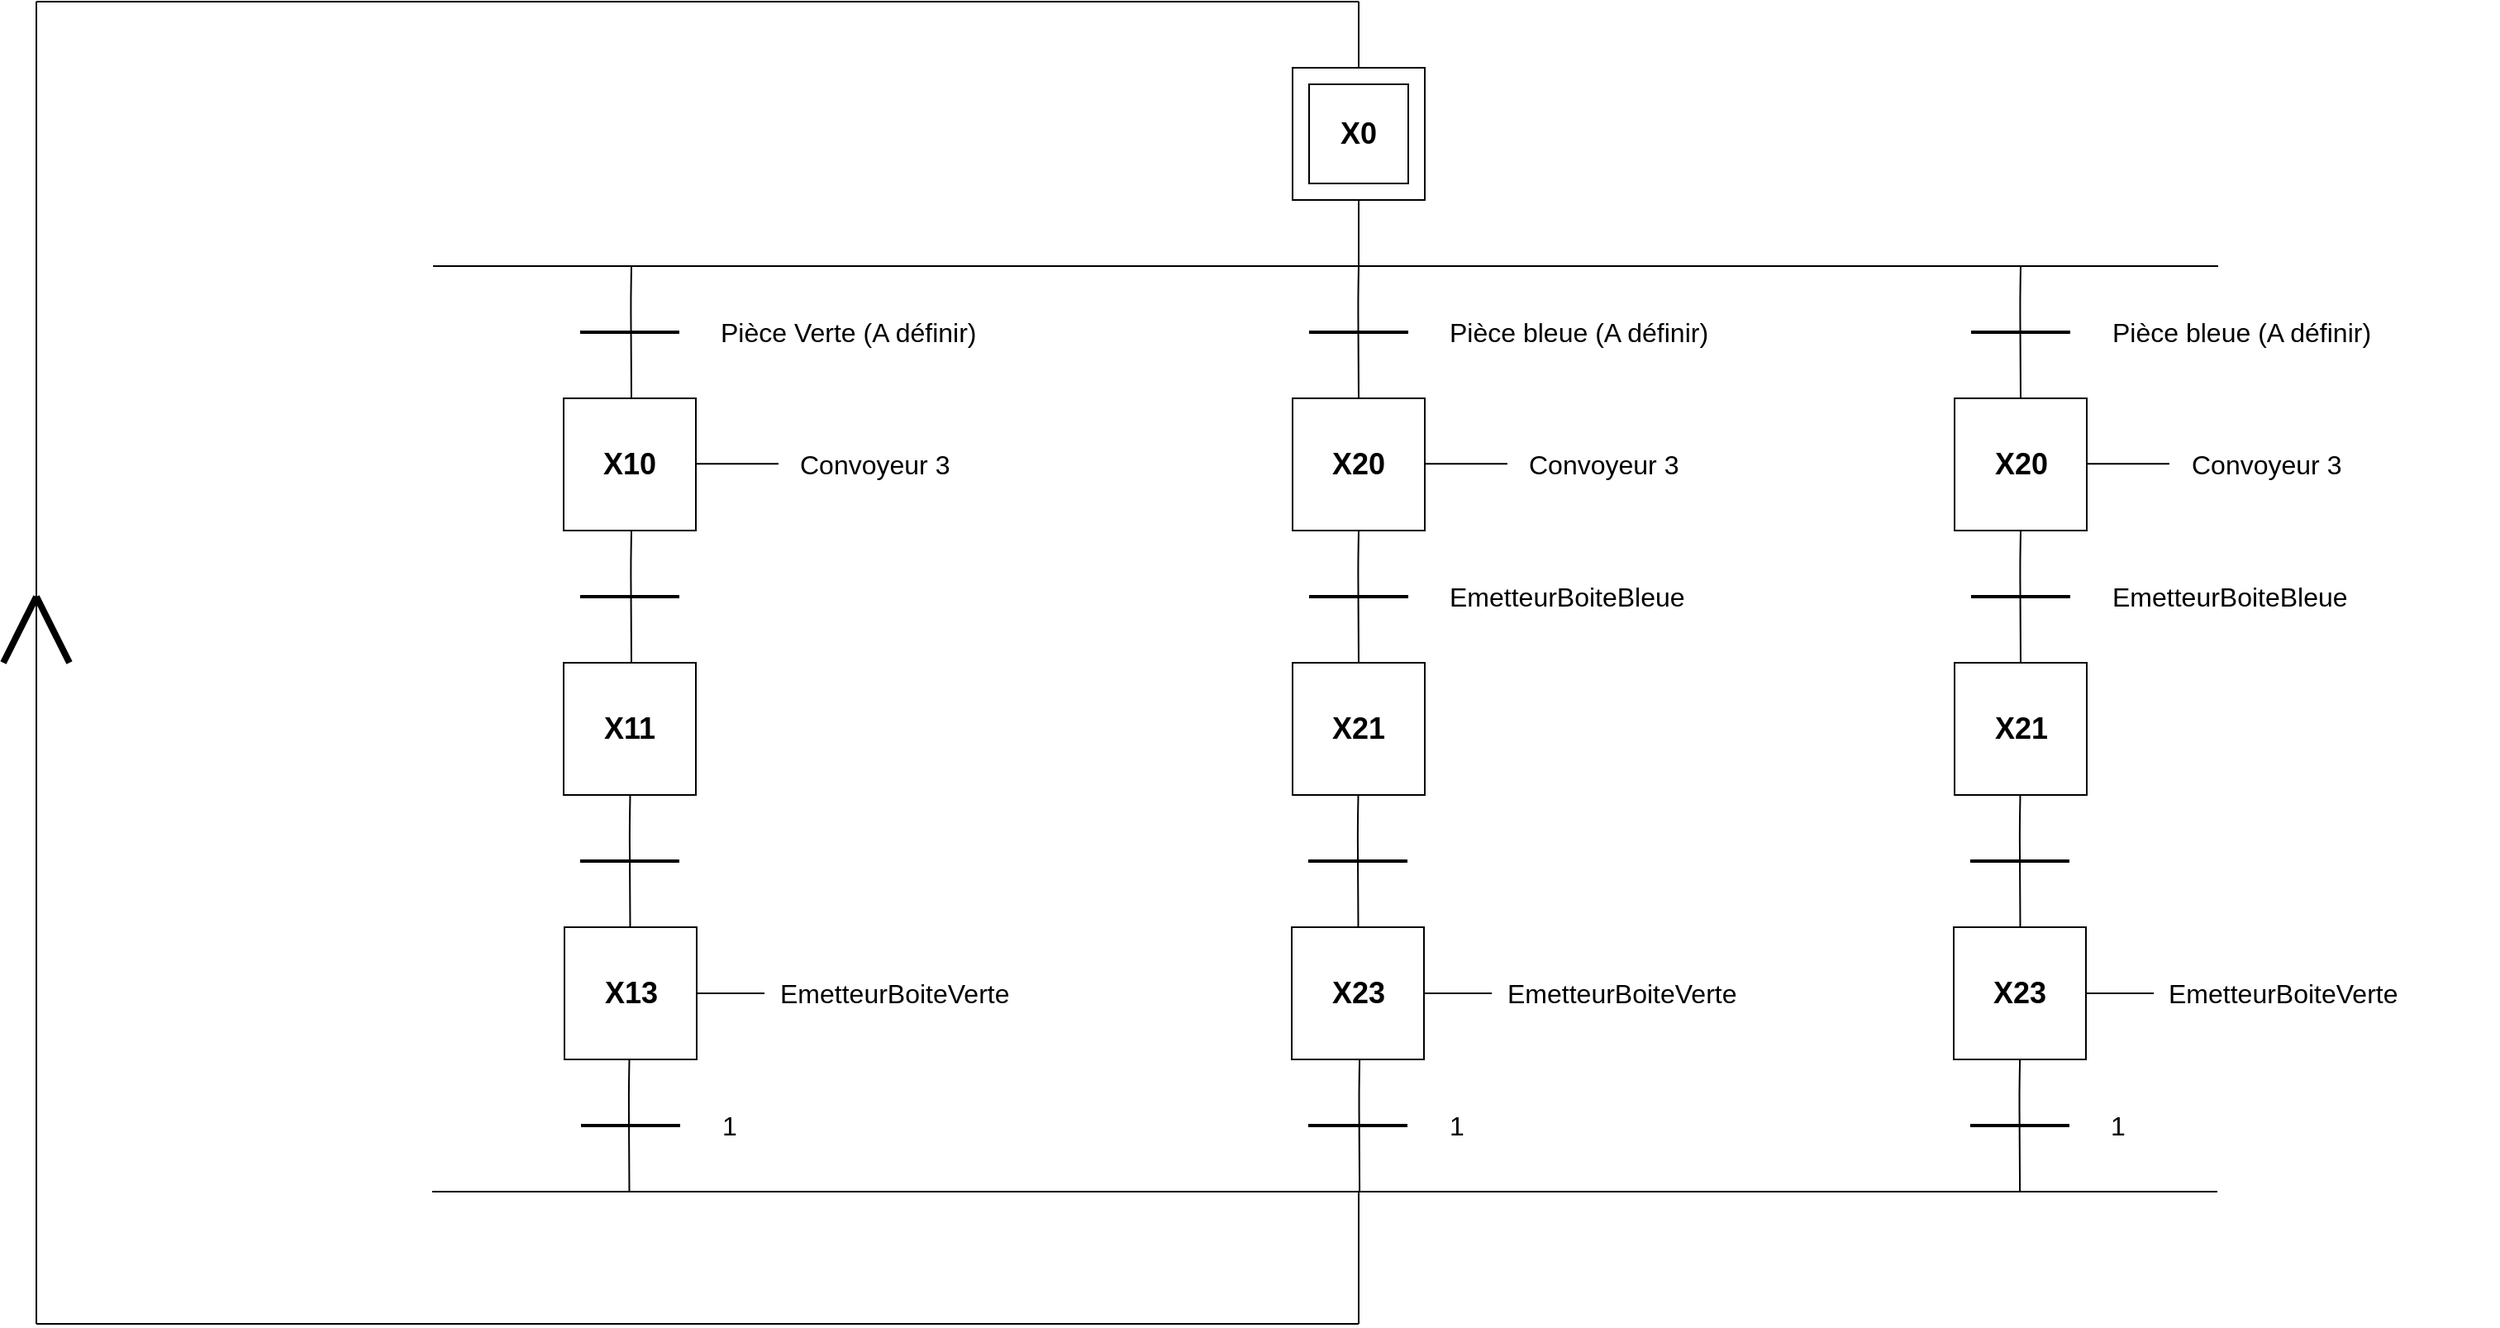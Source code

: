 <mxfile version="12.9.11" type="github">
  <diagram id="6RGJtID552MHEYvlB7BP" name="Page-1">
    <mxGraphModel dx="2557" dy="2082" grid="1" gridSize="10" guides="1" tooltips="1" connect="1" arrows="1" fold="1" page="1" pageScale="1" pageWidth="827" pageHeight="1169" math="0" shadow="0">
      <root>
        <object label="" id="0">
          <mxCell />
        </object>
        <mxCell id="1" parent="0" />
        <mxCell id="pG-HJHoj7xEh51rD5Gyk-8" value="" style="group" parent="1" vertex="1" connectable="0">
          <mxGeometry x="320" y="-1080" width="80" height="80" as="geometry" />
        </mxCell>
        <mxCell id="pG-HJHoj7xEh51rD5Gyk-7" value="" style="whiteSpace=wrap;html=1;aspect=fixed;" parent="pG-HJHoj7xEh51rD5Gyk-8" vertex="1">
          <mxGeometry width="80" height="80" as="geometry" />
        </mxCell>
        <mxCell id="pG-HJHoj7xEh51rD5Gyk-1" value="" style="whiteSpace=wrap;html=1;aspect=fixed;" parent="pG-HJHoj7xEh51rD5Gyk-8" vertex="1">
          <mxGeometry x="10" y="10" width="60" height="60" as="geometry" />
        </mxCell>
        <mxCell id="pG-HJHoj7xEh51rD5Gyk-20" value="&lt;font size=&quot;1&quot;&gt;&lt;b style=&quot;font-size: 18px&quot;&gt;X0&lt;/b&gt;&lt;/font&gt;" style="text;html=1;strokeColor=none;fillColor=none;align=center;verticalAlign=middle;whiteSpace=wrap;rounded=0;" parent="pG-HJHoj7xEh51rD5Gyk-8" vertex="1">
          <mxGeometry x="20" y="30" width="40" height="20" as="geometry" />
        </mxCell>
        <mxCell id="pG-HJHoj7xEh51rD5Gyk-28" value="" style="endArrow=none;html=1;strokeWidth=1;exitX=0.5;exitY=0;exitDx=0;exitDy=0;" parent="1" source="pG-HJHoj7xEh51rD5Gyk-7" edge="1">
          <mxGeometry width="50" height="50" relative="1" as="geometry">
            <mxPoint x="362" y="-1090" as="sourcePoint" />
            <mxPoint x="360" y="-1120" as="targetPoint" />
          </mxGeometry>
        </mxCell>
        <mxCell id="pG-HJHoj7xEh51rD5Gyk-30" value="" style="endArrow=none;html=1;strokeWidth=1;" parent="1" edge="1">
          <mxGeometry width="50" height="50" relative="1" as="geometry">
            <mxPoint x="-440" y="-1120" as="sourcePoint" />
            <mxPoint x="360" y="-1120" as="targetPoint" />
          </mxGeometry>
        </mxCell>
        <mxCell id="pG-HJHoj7xEh51rD5Gyk-56" value="" style="endArrow=none;html=1;strokeWidth=1;entryX=0.5;entryY=1;entryDx=0;entryDy=0;" parent="1" edge="1">
          <mxGeometry width="50" height="50" relative="1" as="geometry">
            <mxPoint x="360" y="-960" as="sourcePoint" />
            <mxPoint x="360" y="-1000" as="targetPoint" />
          </mxGeometry>
        </mxCell>
        <mxCell id="pG-HJHoj7xEh51rD5Gyk-58" value="" style="endArrow=none;html=1;strokeWidth=1;" parent="1" edge="1">
          <mxGeometry width="50" height="50" relative="1" as="geometry">
            <mxPoint x="-200" y="-960" as="sourcePoint" />
            <mxPoint x="880" y="-960" as="targetPoint" />
          </mxGeometry>
        </mxCell>
        <mxCell id="pG-HJHoj7xEh51rD5Gyk-59" value="" style="endArrow=none;html=1;entryX=0.5;entryY=1;entryDx=0;entryDy=0;exitX=0.5;exitY=0;exitDx=0;exitDy=0;" parent="1" edge="1">
          <mxGeometry width="50" height="50" relative="1" as="geometry">
            <mxPoint x="-80" y="-880" as="sourcePoint" />
            <mxPoint x="-80" y="-960" as="targetPoint" />
            <Array as="points">
              <mxPoint x="-80.34" y="-940" />
            </Array>
          </mxGeometry>
        </mxCell>
        <mxCell id="pG-HJHoj7xEh51rD5Gyk-60" value="" style="whiteSpace=wrap;html=1;aspect=fixed;" parent="1" vertex="1">
          <mxGeometry x="-121.0" y="-880" width="80" height="80" as="geometry" />
        </mxCell>
        <mxCell id="pG-HJHoj7xEh51rD5Gyk-61" value="" style="endArrow=none;html=1;strokeWidth=2;" parent="1" edge="1">
          <mxGeometry width="50" height="50" relative="1" as="geometry">
            <mxPoint x="-111" y="-920" as="sourcePoint" />
            <mxPoint x="-51" y="-920" as="targetPoint" />
          </mxGeometry>
        </mxCell>
        <mxCell id="pG-HJHoj7xEh51rD5Gyk-62" value="" style="endArrow=none;html=1;entryX=0.5;entryY=1;entryDx=0;entryDy=0;exitX=0.5;exitY=0;exitDx=0;exitDy=0;" parent="1" edge="1">
          <mxGeometry width="50" height="50" relative="1" as="geometry">
            <mxPoint x="-80" y="-720" as="sourcePoint" />
            <mxPoint x="-80" y="-800" as="targetPoint" />
            <Array as="points">
              <mxPoint x="-80.34" y="-780" />
            </Array>
          </mxGeometry>
        </mxCell>
        <mxCell id="pG-HJHoj7xEh51rD5Gyk-63" value="" style="whiteSpace=wrap;html=1;aspect=fixed;" parent="1" vertex="1">
          <mxGeometry x="-121.0" y="-720" width="80" height="80" as="geometry" />
        </mxCell>
        <mxCell id="pG-HJHoj7xEh51rD5Gyk-64" value="" style="endArrow=none;html=1;strokeWidth=2;" parent="1" edge="1">
          <mxGeometry width="50" height="50" relative="1" as="geometry">
            <mxPoint x="-111" y="-760" as="sourcePoint" />
            <mxPoint x="-51" y="-760" as="targetPoint" />
          </mxGeometry>
        </mxCell>
        <mxCell id="pG-HJHoj7xEh51rD5Gyk-65" value="&lt;font size=&quot;1&quot;&gt;&lt;b style=&quot;font-size: 18px&quot;&gt;X10&lt;/b&gt;&lt;/font&gt;" style="text;html=1;strokeColor=none;fillColor=none;align=center;verticalAlign=middle;whiteSpace=wrap;rounded=0;" parent="1" vertex="1">
          <mxGeometry x="-101" y="-850" width="40" height="20" as="geometry" />
        </mxCell>
        <mxCell id="pG-HJHoj7xEh51rD5Gyk-66" value="&lt;font size=&quot;1&quot;&gt;&lt;b style=&quot;font-size: 18px&quot;&gt;X11&lt;/b&gt;&lt;/font&gt;" style="text;html=1;strokeColor=none;fillColor=none;align=center;verticalAlign=middle;whiteSpace=wrap;rounded=0;" parent="1" vertex="1">
          <mxGeometry x="-101" y="-690" width="40" height="20" as="geometry" />
        </mxCell>
        <mxCell id="pG-HJHoj7xEh51rD5Gyk-67" value="&lt;font style=&quot;font-size: 16px&quot;&gt;Pièce Verte (A définir)&lt;/font&gt;" style="text;html=1;strokeColor=none;fillColor=none;align=left;verticalAlign=middle;whiteSpace=wrap;rounded=0;" parent="1" vertex="1">
          <mxGeometry x="-28" y="-930" width="188" height="20" as="geometry" />
        </mxCell>
        <mxCell id="pG-HJHoj7xEh51rD5Gyk-68" value="" style="endArrow=none;html=1;strokeWidth=1;" parent="1" edge="1">
          <mxGeometry width="50" height="50" relative="1" as="geometry">
            <mxPoint x="-41" y="-840.34" as="sourcePoint" />
            <mxPoint x="9" y="-840.34" as="targetPoint" />
          </mxGeometry>
        </mxCell>
        <mxCell id="pG-HJHoj7xEh51rD5Gyk-70" value="" style="endArrow=none;html=1;entryX=0.5;entryY=1;entryDx=0;entryDy=0;exitX=0.5;exitY=0;exitDx=0;exitDy=0;" parent="1" source="pG-HJHoj7xEh51rD5Gyk-71" edge="1">
          <mxGeometry width="50" height="50" relative="1" as="geometry">
            <mxPoint x="360" y="-920" as="sourcePoint" />
            <mxPoint x="360" y="-960" as="targetPoint" />
            <Array as="points">
              <mxPoint x="359.66" y="-940" />
            </Array>
          </mxGeometry>
        </mxCell>
        <mxCell id="pG-HJHoj7xEh51rD5Gyk-71" value="" style="whiteSpace=wrap;html=1;aspect=fixed;" parent="1" vertex="1">
          <mxGeometry x="320.0" y="-880" width="80" height="80" as="geometry" />
        </mxCell>
        <mxCell id="pG-HJHoj7xEh51rD5Gyk-72" value="" style="endArrow=none;html=1;strokeWidth=2;" parent="1" edge="1">
          <mxGeometry width="50" height="50" relative="1" as="geometry">
            <mxPoint x="330" y="-920" as="sourcePoint" />
            <mxPoint x="390" y="-920" as="targetPoint" />
          </mxGeometry>
        </mxCell>
        <mxCell id="pG-HJHoj7xEh51rD5Gyk-73" value="" style="endArrow=none;html=1;entryX=0.5;entryY=1;entryDx=0;entryDy=0;exitX=0.5;exitY=0;exitDx=0;exitDy=0;" parent="1" source="pG-HJHoj7xEh51rD5Gyk-74" edge="1">
          <mxGeometry width="50" height="50" relative="1" as="geometry">
            <mxPoint x="360" y="-760" as="sourcePoint" />
            <mxPoint x="360" y="-800" as="targetPoint" />
            <Array as="points">
              <mxPoint x="359.66" y="-780" />
            </Array>
          </mxGeometry>
        </mxCell>
        <mxCell id="pG-HJHoj7xEh51rD5Gyk-74" value="" style="whiteSpace=wrap;html=1;aspect=fixed;" parent="1" vertex="1">
          <mxGeometry x="320.0" y="-720" width="80" height="80" as="geometry" />
        </mxCell>
        <mxCell id="pG-HJHoj7xEh51rD5Gyk-75" value="" style="endArrow=none;html=1;strokeWidth=2;" parent="1" edge="1">
          <mxGeometry width="50" height="50" relative="1" as="geometry">
            <mxPoint x="330" y="-760" as="sourcePoint" />
            <mxPoint x="390" y="-760" as="targetPoint" />
          </mxGeometry>
        </mxCell>
        <mxCell id="pG-HJHoj7xEh51rD5Gyk-76" value="&lt;font size=&quot;1&quot;&gt;&lt;b style=&quot;font-size: 18px&quot;&gt;X20&lt;/b&gt;&lt;/font&gt;" style="text;html=1;strokeColor=none;fillColor=none;align=center;verticalAlign=middle;whiteSpace=wrap;rounded=0;" parent="1" vertex="1">
          <mxGeometry x="340" y="-850" width="40" height="20" as="geometry" />
        </mxCell>
        <mxCell id="pG-HJHoj7xEh51rD5Gyk-77" value="&lt;font size=&quot;1&quot;&gt;&lt;b style=&quot;font-size: 18px&quot;&gt;X21&lt;/b&gt;&lt;/font&gt;" style="text;html=1;strokeColor=none;fillColor=none;align=center;verticalAlign=middle;whiteSpace=wrap;rounded=0;" parent="1" vertex="1">
          <mxGeometry x="340" y="-690" width="40" height="20" as="geometry" />
        </mxCell>
        <mxCell id="pG-HJHoj7xEh51rD5Gyk-78" value="&lt;font style=&quot;font-size: 16px&quot;&gt;Pièce bleue (A définir)&lt;br&gt;&lt;/font&gt;" style="text;html=1;strokeColor=none;fillColor=none;align=left;verticalAlign=middle;whiteSpace=wrap;rounded=0;" parent="1" vertex="1">
          <mxGeometry x="413" y="-930" width="236" height="20" as="geometry" />
        </mxCell>
        <mxCell id="pG-HJHoj7xEh51rD5Gyk-79" value="" style="endArrow=none;html=1;strokeWidth=1;" parent="1" edge="1">
          <mxGeometry width="50" height="50" relative="1" as="geometry">
            <mxPoint x="400" y="-840.34" as="sourcePoint" />
            <mxPoint x="450" y="-840.34" as="targetPoint" />
          </mxGeometry>
        </mxCell>
        <mxCell id="pG-HJHoj7xEh51rD5Gyk-80" value="&lt;font style=&quot;font-size: 16px&quot;&gt;EmetteurBoiteBleue&lt;br&gt;&lt;/font&gt;" style="text;html=1;strokeColor=none;fillColor=none;align=left;verticalAlign=middle;whiteSpace=wrap;rounded=0;" parent="1" vertex="1">
          <mxGeometry x="413" y="-770" width="236" height="20" as="geometry" />
        </mxCell>
        <mxCell id="pG-HJHoj7xEh51rD5Gyk-81" value="" style="endArrow=none;html=1;strokeWidth=1;" parent="1" edge="1">
          <mxGeometry width="50" height="50" relative="1" as="geometry">
            <mxPoint x="-440" y="-320" as="sourcePoint" />
            <mxPoint x="-440" y="-1120" as="targetPoint" />
          </mxGeometry>
        </mxCell>
        <mxCell id="pG-HJHoj7xEh51rD5Gyk-82" value="" style="endArrow=none;html=1;strokeWidth=4;" parent="1" edge="1">
          <mxGeometry width="50" height="50" relative="1" as="geometry">
            <mxPoint x="-460" y="-720" as="sourcePoint" />
            <mxPoint x="-440" y="-760" as="targetPoint" />
          </mxGeometry>
        </mxCell>
        <mxCell id="pG-HJHoj7xEh51rD5Gyk-83" value="" style="endArrow=none;html=1;strokeWidth=4;" parent="1" edge="1">
          <mxGeometry width="50" height="50" relative="1" as="geometry">
            <mxPoint x="-420" y="-720" as="sourcePoint" />
            <mxPoint x="-440" y="-760" as="targetPoint" />
          </mxGeometry>
        </mxCell>
        <mxCell id="uFdm-P2WvE3M775zOYVF-6" value="&lt;font style=&quot;font-size: 16px&quot;&gt;Convoyeur 3&lt;/font&gt;" style="text;html=1;strokeColor=none;fillColor=none;align=left;verticalAlign=middle;whiteSpace=wrap;rounded=0;" parent="1" vertex="1">
          <mxGeometry x="20" y="-850" width="100" height="20" as="geometry" />
        </mxCell>
        <mxCell id="uFdm-P2WvE3M775zOYVF-46" value="" style="endArrow=none;html=1;strokeWidth=1;" parent="1" edge="1">
          <mxGeometry width="50" height="50" relative="1" as="geometry">
            <mxPoint x="-200.5" y="-400" as="sourcePoint" />
            <mxPoint x="879.5" y="-400" as="targetPoint" />
          </mxGeometry>
        </mxCell>
        <mxCell id="uFdm-P2WvE3M775zOYVF-75" value="&lt;font style=&quot;font-size: 16px&quot;&gt;&lt;br&gt;&lt;/font&gt;" style="text;html=1;strokeColor=none;fillColor=none;align=left;verticalAlign=middle;whiteSpace=wrap;rounded=0;" parent="1" vertex="1">
          <mxGeometry x="412.5" y="-450" width="106" height="20" as="geometry" />
        </mxCell>
        <mxCell id="Xxqxk4Q40JCaoxF1TCv4-14" value="&lt;font style=&quot;font-size: 16px&quot;&gt;Convoyeur 3&lt;/font&gt;" style="text;html=1;strokeColor=none;fillColor=none;align=left;verticalAlign=middle;whiteSpace=wrap;rounded=0;" parent="1" vertex="1">
          <mxGeometry x="461" y="-850" width="100" height="20" as="geometry" />
        </mxCell>
        <mxCell id="Xxqxk4Q40JCaoxF1TCv4-51" value="" style="whiteSpace=wrap;html=1;aspect=fixed;" parent="1" vertex="1">
          <mxGeometry x="-120.5" y="-560" width="80" height="80" as="geometry" />
        </mxCell>
        <mxCell id="Xxqxk4Q40JCaoxF1TCv4-52" value="&lt;font size=&quot;1&quot;&gt;&lt;b style=&quot;font-size: 18px&quot;&gt;X13&lt;/b&gt;&lt;/font&gt;" style="text;html=1;strokeColor=none;fillColor=none;align=center;verticalAlign=middle;whiteSpace=wrap;rounded=0;" parent="1" vertex="1">
          <mxGeometry x="-100.5" y="-530" width="40" height="20" as="geometry" />
        </mxCell>
        <mxCell id="Xxqxk4Q40JCaoxF1TCv4-54" value="&lt;font style=&quot;font-size: 16px&quot;&gt;EmetteurBoiteVerte&lt;/font&gt;" style="text;html=1;strokeColor=none;fillColor=none;align=left;verticalAlign=middle;whiteSpace=wrap;rounded=0;" parent="1" vertex="1">
          <mxGeometry x="7.5" y="-530" width="140" height="20" as="geometry" />
        </mxCell>
        <mxCell id="Xxqxk4Q40JCaoxF1TCv4-55" value="" style="endArrow=none;html=1;strokeWidth=1;entryX=0;entryY=0.5;entryDx=0;entryDy=0;exitX=1;exitY=0.5;exitDx=0;exitDy=0;" parent="1" source="Xxqxk4Q40JCaoxF1TCv4-51" edge="1">
          <mxGeometry width="50" height="50" relative="1" as="geometry">
            <mxPoint x="-40.5" y="-520.5" as="sourcePoint" />
            <mxPoint x="0.5" y="-520" as="targetPoint" />
          </mxGeometry>
        </mxCell>
        <mxCell id="Xxqxk4Q40JCaoxF1TCv4-58" value="" style="endArrow=none;html=1;strokeWidth=2;" parent="1" edge="1">
          <mxGeometry width="50" height="50" relative="1" as="geometry">
            <mxPoint x="-110.5" y="-440.0" as="sourcePoint" />
            <mxPoint x="-50.5" y="-440.0" as="targetPoint" />
          </mxGeometry>
        </mxCell>
        <mxCell id="Xxqxk4Q40JCaoxF1TCv4-59" value="&lt;font style=&quot;font-size: 16px&quot;&gt;1&lt;br&gt;&lt;/font&gt;" style="text;html=1;strokeColor=none;fillColor=none;align=left;verticalAlign=middle;whiteSpace=wrap;rounded=0;" parent="1" vertex="1">
          <mxGeometry x="-27.5" y="-450" width="128" height="20" as="geometry" />
        </mxCell>
        <mxCell id="Xxqxk4Q40JCaoxF1TCv4-61" value="" style="whiteSpace=wrap;html=1;aspect=fixed;" parent="1" vertex="1">
          <mxGeometry x="319.5" y="-560" width="80" height="80" as="geometry" />
        </mxCell>
        <mxCell id="Xxqxk4Q40JCaoxF1TCv4-62" value="&lt;font size=&quot;1&quot;&gt;&lt;b style=&quot;font-size: 18px&quot;&gt;X23&lt;/b&gt;&lt;/font&gt;" style="text;html=1;strokeColor=none;fillColor=none;align=center;verticalAlign=middle;whiteSpace=wrap;rounded=0;" parent="1" vertex="1">
          <mxGeometry x="339.5" y="-530" width="40" height="20" as="geometry" />
        </mxCell>
        <mxCell id="Xxqxk4Q40JCaoxF1TCv4-64" value="&lt;font style=&quot;font-size: 16px&quot;&gt;EmetteurBoiteVerte&lt;/font&gt;" style="text;html=1;strokeColor=none;fillColor=none;align=left;verticalAlign=middle;whiteSpace=wrap;rounded=0;" parent="1" vertex="1">
          <mxGeometry x="447.5" y="-530" width="140" height="20" as="geometry" />
        </mxCell>
        <mxCell id="Xxqxk4Q40JCaoxF1TCv4-65" value="" style="endArrow=none;html=1;strokeWidth=1;entryX=0;entryY=0.5;entryDx=0;entryDy=0;exitX=1;exitY=0.5;exitDx=0;exitDy=0;" parent="1" source="Xxqxk4Q40JCaoxF1TCv4-61" edge="1">
          <mxGeometry width="50" height="50" relative="1" as="geometry">
            <mxPoint x="399.5" y="-520.5" as="sourcePoint" />
            <mxPoint x="440.5" y="-520" as="targetPoint" />
          </mxGeometry>
        </mxCell>
        <mxCell id="Xxqxk4Q40JCaoxF1TCv4-66" value="" style="endArrow=none;html=1;strokeWidth=2;" parent="1" edge="1">
          <mxGeometry width="50" height="50" relative="1" as="geometry">
            <mxPoint x="329.5" y="-440" as="sourcePoint" />
            <mxPoint x="389.5" y="-440" as="targetPoint" />
          </mxGeometry>
        </mxCell>
        <mxCell id="Xxqxk4Q40JCaoxF1TCv4-67" value="&lt;font style=&quot;font-size: 16px&quot;&gt;1&lt;br&gt;&lt;/font&gt;" style="text;html=1;strokeColor=none;fillColor=none;align=left;verticalAlign=middle;whiteSpace=wrap;rounded=0;" parent="1" vertex="1">
          <mxGeometry x="412.5" y="-450" width="128" height="20" as="geometry" />
        </mxCell>
        <mxCell id="b3lF-4TVhLqoULIirI4z-1" value="" style="endArrow=none;html=1;entryX=0.5;entryY=1;entryDx=0;entryDy=0;exitX=0.5;exitY=0;exitDx=0;exitDy=0;" parent="1" edge="1">
          <mxGeometry width="50" height="50" relative="1" as="geometry">
            <mxPoint x="-80.75" y="-560" as="sourcePoint" />
            <mxPoint x="-80.75" y="-640" as="targetPoint" />
            <Array as="points">
              <mxPoint x="-81.09" y="-620" />
            </Array>
          </mxGeometry>
        </mxCell>
        <mxCell id="b3lF-4TVhLqoULIirI4z-2" value="" style="endArrow=none;html=1;entryX=0.5;entryY=1;entryDx=0;entryDy=0;exitX=0.5;exitY=0;exitDx=0;exitDy=0;" parent="1" edge="1">
          <mxGeometry width="50" height="50" relative="1" as="geometry">
            <mxPoint x="-81.25" y="-400.0" as="sourcePoint" />
            <mxPoint x="-81.25" y="-480" as="targetPoint" />
            <Array as="points">
              <mxPoint x="-81.59" y="-460" />
            </Array>
          </mxGeometry>
        </mxCell>
        <mxCell id="b3lF-4TVhLqoULIirI4z-3" value="" style="endArrow=none;html=1;strokeWidth=2;" parent="1" edge="1">
          <mxGeometry width="50" height="50" relative="1" as="geometry">
            <mxPoint x="-111" y="-600.0" as="sourcePoint" />
            <mxPoint x="-51" y="-600.0" as="targetPoint" />
          </mxGeometry>
        </mxCell>
        <mxCell id="b3lF-4TVhLqoULIirI4z-5" value="" style="endArrow=none;html=1;entryX=0.5;entryY=1;entryDx=0;entryDy=0;exitX=0.5;exitY=0;exitDx=0;exitDy=0;" parent="1" edge="1">
          <mxGeometry width="50" height="50" relative="1" as="geometry">
            <mxPoint x="359.75" y="-560.0" as="sourcePoint" />
            <mxPoint x="359.75" y="-640" as="targetPoint" />
            <Array as="points">
              <mxPoint x="359.41" y="-620" />
            </Array>
          </mxGeometry>
        </mxCell>
        <mxCell id="b3lF-4TVhLqoULIirI4z-6" value="" style="endArrow=none;html=1;strokeWidth=2;" parent="1" edge="1">
          <mxGeometry width="50" height="50" relative="1" as="geometry">
            <mxPoint x="329.5" y="-600.0" as="sourcePoint" />
            <mxPoint x="389.5" y="-600.0" as="targetPoint" />
          </mxGeometry>
        </mxCell>
        <mxCell id="b3lF-4TVhLqoULIirI4z-8" value="" style="endArrow=none;html=1;entryX=0.5;entryY=1;entryDx=0;entryDy=0;exitX=0.5;exitY=0;exitDx=0;exitDy=0;" parent="1" edge="1">
          <mxGeometry width="50" height="50" relative="1" as="geometry">
            <mxPoint x="360.55" y="-400.0" as="sourcePoint" />
            <mxPoint x="360.55" y="-480.0" as="targetPoint" />
            <Array as="points">
              <mxPoint x="360.21" y="-460" />
            </Array>
          </mxGeometry>
        </mxCell>
        <mxCell id="b3lF-4TVhLqoULIirI4z-13" value="" style="endArrow=none;html=1;entryX=0.5;entryY=1;entryDx=0;entryDy=0;exitX=0.5;exitY=0;exitDx=0;exitDy=0;" parent="1" source="b3lF-4TVhLqoULIirI4z-14" edge="1">
          <mxGeometry width="50" height="50" relative="1" as="geometry">
            <mxPoint x="760.5" y="-920" as="sourcePoint" />
            <mxPoint x="760.5" y="-960" as="targetPoint" />
            <Array as="points">
              <mxPoint x="760.16" y="-940" />
            </Array>
          </mxGeometry>
        </mxCell>
        <mxCell id="b3lF-4TVhLqoULIirI4z-14" value="" style="whiteSpace=wrap;html=1;aspect=fixed;" parent="1" vertex="1">
          <mxGeometry x="720.5" y="-880" width="80" height="80" as="geometry" />
        </mxCell>
        <mxCell id="b3lF-4TVhLqoULIirI4z-15" value="" style="endArrow=none;html=1;strokeWidth=2;" parent="1" edge="1">
          <mxGeometry width="50" height="50" relative="1" as="geometry">
            <mxPoint x="730.5" y="-920" as="sourcePoint" />
            <mxPoint x="790.5" y="-920" as="targetPoint" />
          </mxGeometry>
        </mxCell>
        <mxCell id="b3lF-4TVhLqoULIirI4z-16" value="" style="endArrow=none;html=1;entryX=0.5;entryY=1;entryDx=0;entryDy=0;exitX=0.5;exitY=0;exitDx=0;exitDy=0;" parent="1" source="b3lF-4TVhLqoULIirI4z-17" edge="1">
          <mxGeometry width="50" height="50" relative="1" as="geometry">
            <mxPoint x="760.5" y="-760" as="sourcePoint" />
            <mxPoint x="760.5" y="-800" as="targetPoint" />
            <Array as="points">
              <mxPoint x="760.16" y="-780" />
            </Array>
          </mxGeometry>
        </mxCell>
        <mxCell id="b3lF-4TVhLqoULIirI4z-17" value="" style="whiteSpace=wrap;html=1;aspect=fixed;" parent="1" vertex="1">
          <mxGeometry x="720.5" y="-720" width="80" height="80" as="geometry" />
        </mxCell>
        <mxCell id="b3lF-4TVhLqoULIirI4z-18" value="" style="endArrow=none;html=1;strokeWidth=2;" parent="1" edge="1">
          <mxGeometry width="50" height="50" relative="1" as="geometry">
            <mxPoint x="730.5" y="-760" as="sourcePoint" />
            <mxPoint x="790.5" y="-760" as="targetPoint" />
          </mxGeometry>
        </mxCell>
        <mxCell id="b3lF-4TVhLqoULIirI4z-19" value="&lt;font size=&quot;1&quot;&gt;&lt;b style=&quot;font-size: 18px&quot;&gt;X20&lt;/b&gt;&lt;/font&gt;" style="text;html=1;strokeColor=none;fillColor=none;align=center;verticalAlign=middle;whiteSpace=wrap;rounded=0;" parent="1" vertex="1">
          <mxGeometry x="740.5" y="-850" width="40" height="20" as="geometry" />
        </mxCell>
        <mxCell id="b3lF-4TVhLqoULIirI4z-20" value="&lt;font size=&quot;1&quot;&gt;&lt;b style=&quot;font-size: 18px&quot;&gt;X21&lt;/b&gt;&lt;/font&gt;" style="text;html=1;strokeColor=none;fillColor=none;align=center;verticalAlign=middle;whiteSpace=wrap;rounded=0;" parent="1" vertex="1">
          <mxGeometry x="740.5" y="-690" width="40" height="20" as="geometry" />
        </mxCell>
        <mxCell id="b3lF-4TVhLqoULIirI4z-21" value="&lt;font style=&quot;font-size: 16px&quot;&gt;Pièce bleue (A définir)&lt;br&gt;&lt;/font&gt;" style="text;html=1;strokeColor=none;fillColor=none;align=left;verticalAlign=middle;whiteSpace=wrap;rounded=0;" parent="1" vertex="1">
          <mxGeometry x="813.5" y="-930" width="236" height="20" as="geometry" />
        </mxCell>
        <mxCell id="b3lF-4TVhLqoULIirI4z-22" value="" style="endArrow=none;html=1;strokeWidth=1;" parent="1" edge="1">
          <mxGeometry width="50" height="50" relative="1" as="geometry">
            <mxPoint x="800.5" y="-840.34" as="sourcePoint" />
            <mxPoint x="850.5" y="-840.34" as="targetPoint" />
          </mxGeometry>
        </mxCell>
        <mxCell id="b3lF-4TVhLqoULIirI4z-23" value="&lt;font style=&quot;font-size: 16px&quot;&gt;EmetteurBoiteBleue&lt;br&gt;&lt;/font&gt;" style="text;html=1;strokeColor=none;fillColor=none;align=left;verticalAlign=middle;whiteSpace=wrap;rounded=0;" parent="1" vertex="1">
          <mxGeometry x="813.5" y="-770" width="236" height="20" as="geometry" />
        </mxCell>
        <mxCell id="b3lF-4TVhLqoULIirI4z-24" value="&lt;font style=&quot;font-size: 16px&quot;&gt;&lt;br&gt;&lt;/font&gt;" style="text;html=1;strokeColor=none;fillColor=none;align=left;verticalAlign=middle;whiteSpace=wrap;rounded=0;" parent="1" vertex="1">
          <mxGeometry x="813" y="-450" width="106" height="20" as="geometry" />
        </mxCell>
        <mxCell id="b3lF-4TVhLqoULIirI4z-26" value="&lt;font style=&quot;font-size: 16px&quot;&gt;Convoyeur 3&lt;/font&gt;" style="text;html=1;strokeColor=none;fillColor=none;align=left;verticalAlign=middle;whiteSpace=wrap;rounded=0;" parent="1" vertex="1">
          <mxGeometry x="861.5" y="-850" width="100" height="20" as="geometry" />
        </mxCell>
        <mxCell id="b3lF-4TVhLqoULIirI4z-27" value="" style="whiteSpace=wrap;html=1;aspect=fixed;" parent="1" vertex="1">
          <mxGeometry x="720" y="-560" width="80" height="80" as="geometry" />
        </mxCell>
        <mxCell id="b3lF-4TVhLqoULIirI4z-28" value="&lt;font size=&quot;1&quot;&gt;&lt;b style=&quot;font-size: 18px&quot;&gt;X23&lt;/b&gt;&lt;/font&gt;" style="text;html=1;strokeColor=none;fillColor=none;align=center;verticalAlign=middle;whiteSpace=wrap;rounded=0;" parent="1" vertex="1">
          <mxGeometry x="740" y="-530" width="40" height="20" as="geometry" />
        </mxCell>
        <mxCell id="b3lF-4TVhLqoULIirI4z-30" value="&lt;font style=&quot;font-size: 16px&quot;&gt;EmetteurBoiteVerte&lt;/font&gt;" style="text;html=1;strokeColor=none;fillColor=none;align=left;verticalAlign=middle;whiteSpace=wrap;rounded=0;" parent="1" vertex="1">
          <mxGeometry x="848" y="-530" width="140" height="20" as="geometry" />
        </mxCell>
        <mxCell id="b3lF-4TVhLqoULIirI4z-31" value="" style="endArrow=none;html=1;strokeWidth=1;entryX=0;entryY=0.5;entryDx=0;entryDy=0;exitX=1;exitY=0.5;exitDx=0;exitDy=0;" parent="1" source="b3lF-4TVhLqoULIirI4z-27" edge="1">
          <mxGeometry width="50" height="50" relative="1" as="geometry">
            <mxPoint x="800" y="-520.5" as="sourcePoint" />
            <mxPoint x="841" y="-520" as="targetPoint" />
          </mxGeometry>
        </mxCell>
        <mxCell id="b3lF-4TVhLqoULIirI4z-32" value="" style="endArrow=none;html=1;strokeWidth=2;" parent="1" edge="1">
          <mxGeometry width="50" height="50" relative="1" as="geometry">
            <mxPoint x="730" y="-440" as="sourcePoint" />
            <mxPoint x="790" y="-440" as="targetPoint" />
          </mxGeometry>
        </mxCell>
        <mxCell id="b3lF-4TVhLqoULIirI4z-33" value="&lt;font style=&quot;font-size: 16px&quot;&gt;1&lt;br&gt;&lt;/font&gt;" style="text;html=1;strokeColor=none;fillColor=none;align=left;verticalAlign=middle;whiteSpace=wrap;rounded=0;" parent="1" vertex="1">
          <mxGeometry x="813" y="-450" width="128" height="20" as="geometry" />
        </mxCell>
        <mxCell id="b3lF-4TVhLqoULIirI4z-34" value="" style="endArrow=none;html=1;entryX=0.5;entryY=1;entryDx=0;entryDy=0;exitX=0.5;exitY=0;exitDx=0;exitDy=0;" parent="1" edge="1">
          <mxGeometry width="50" height="50" relative="1" as="geometry">
            <mxPoint x="760.25" y="-560.0" as="sourcePoint" />
            <mxPoint x="760.25" y="-640" as="targetPoint" />
            <Array as="points">
              <mxPoint x="759.91" y="-620" />
            </Array>
          </mxGeometry>
        </mxCell>
        <mxCell id="b3lF-4TVhLqoULIirI4z-35" value="" style="endArrow=none;html=1;strokeWidth=2;" parent="1" edge="1">
          <mxGeometry width="50" height="50" relative="1" as="geometry">
            <mxPoint x="730" y="-600.0" as="sourcePoint" />
            <mxPoint x="790" y="-600.0" as="targetPoint" />
          </mxGeometry>
        </mxCell>
        <mxCell id="b3lF-4TVhLqoULIirI4z-36" value="" style="endArrow=none;html=1;entryX=0.5;entryY=1;entryDx=0;entryDy=0;exitX=0.5;exitY=0;exitDx=0;exitDy=0;" parent="1" edge="1">
          <mxGeometry width="50" height="50" relative="1" as="geometry">
            <mxPoint x="760.05" y="-400" as="sourcePoint" />
            <mxPoint x="760.05" y="-480" as="targetPoint" />
            <Array as="points">
              <mxPoint x="759.71" y="-460" />
            </Array>
          </mxGeometry>
        </mxCell>
        <mxCell id="b3lF-4TVhLqoULIirI4z-39" value="" style="endArrow=none;html=1;" parent="1" edge="1">
          <mxGeometry width="50" height="50" relative="1" as="geometry">
            <mxPoint x="-440" y="-320" as="sourcePoint" />
            <mxPoint x="360" y="-320" as="targetPoint" />
          </mxGeometry>
        </mxCell>
        <mxCell id="b3lF-4TVhLqoULIirI4z-40" value="" style="endArrow=none;html=1;" parent="1" edge="1">
          <mxGeometry width="50" height="50" relative="1" as="geometry">
            <mxPoint x="360" y="-320" as="sourcePoint" />
            <mxPoint x="360" y="-400" as="targetPoint" />
          </mxGeometry>
        </mxCell>
      </root>
    </mxGraphModel>
  </diagram>
</mxfile>
